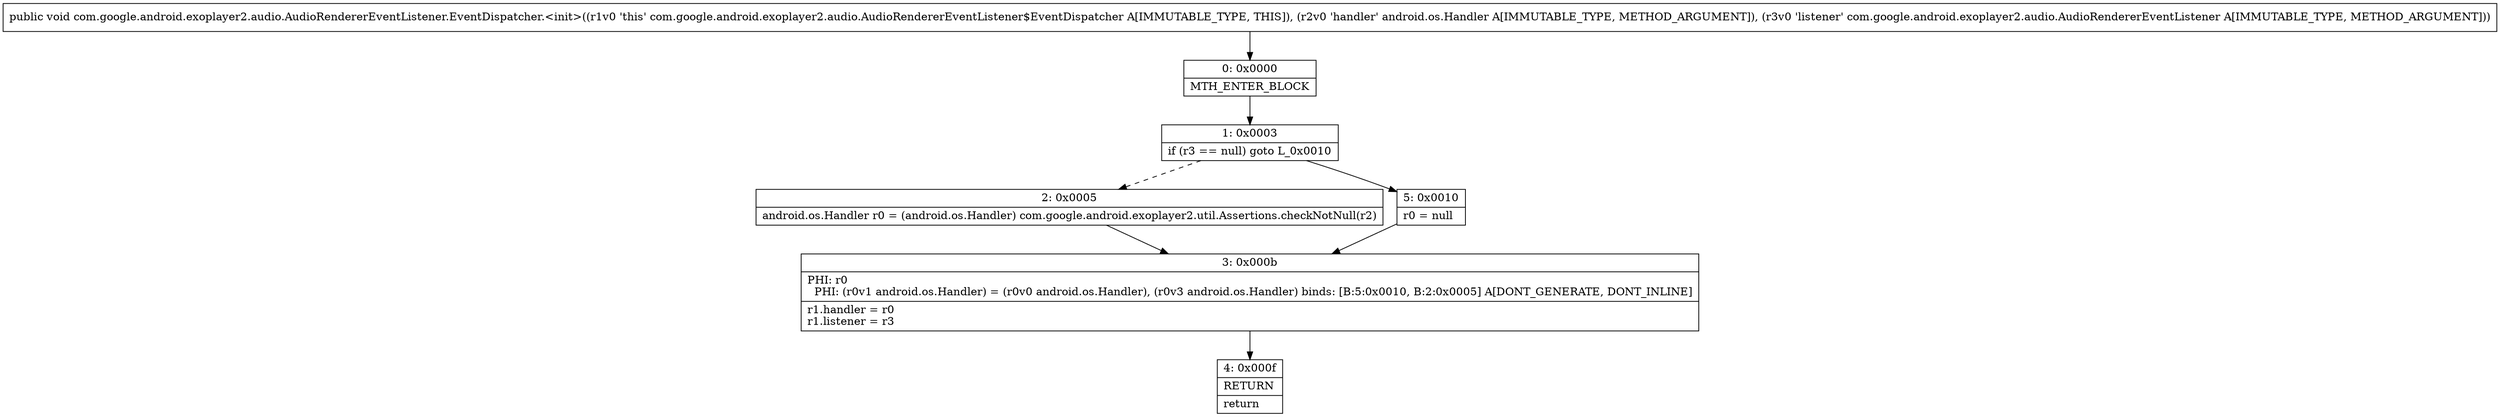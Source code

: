 digraph "CFG forcom.google.android.exoplayer2.audio.AudioRendererEventListener.EventDispatcher.\<init\>(Landroid\/os\/Handler;Lcom\/google\/android\/exoplayer2\/audio\/AudioRendererEventListener;)V" {
Node_0 [shape=record,label="{0\:\ 0x0000|MTH_ENTER_BLOCK\l}"];
Node_1 [shape=record,label="{1\:\ 0x0003|if (r3 == null) goto L_0x0010\l}"];
Node_2 [shape=record,label="{2\:\ 0x0005|android.os.Handler r0 = (android.os.Handler) com.google.android.exoplayer2.util.Assertions.checkNotNull(r2)\l}"];
Node_3 [shape=record,label="{3\:\ 0x000b|PHI: r0 \l  PHI: (r0v1 android.os.Handler) = (r0v0 android.os.Handler), (r0v3 android.os.Handler) binds: [B:5:0x0010, B:2:0x0005] A[DONT_GENERATE, DONT_INLINE]\l|r1.handler = r0\lr1.listener = r3\l}"];
Node_4 [shape=record,label="{4\:\ 0x000f|RETURN\l|return\l}"];
Node_5 [shape=record,label="{5\:\ 0x0010|r0 = null\l}"];
MethodNode[shape=record,label="{public void com.google.android.exoplayer2.audio.AudioRendererEventListener.EventDispatcher.\<init\>((r1v0 'this' com.google.android.exoplayer2.audio.AudioRendererEventListener$EventDispatcher A[IMMUTABLE_TYPE, THIS]), (r2v0 'handler' android.os.Handler A[IMMUTABLE_TYPE, METHOD_ARGUMENT]), (r3v0 'listener' com.google.android.exoplayer2.audio.AudioRendererEventListener A[IMMUTABLE_TYPE, METHOD_ARGUMENT])) }"];
MethodNode -> Node_0;
Node_0 -> Node_1;
Node_1 -> Node_2[style=dashed];
Node_1 -> Node_5;
Node_2 -> Node_3;
Node_3 -> Node_4;
Node_5 -> Node_3;
}

